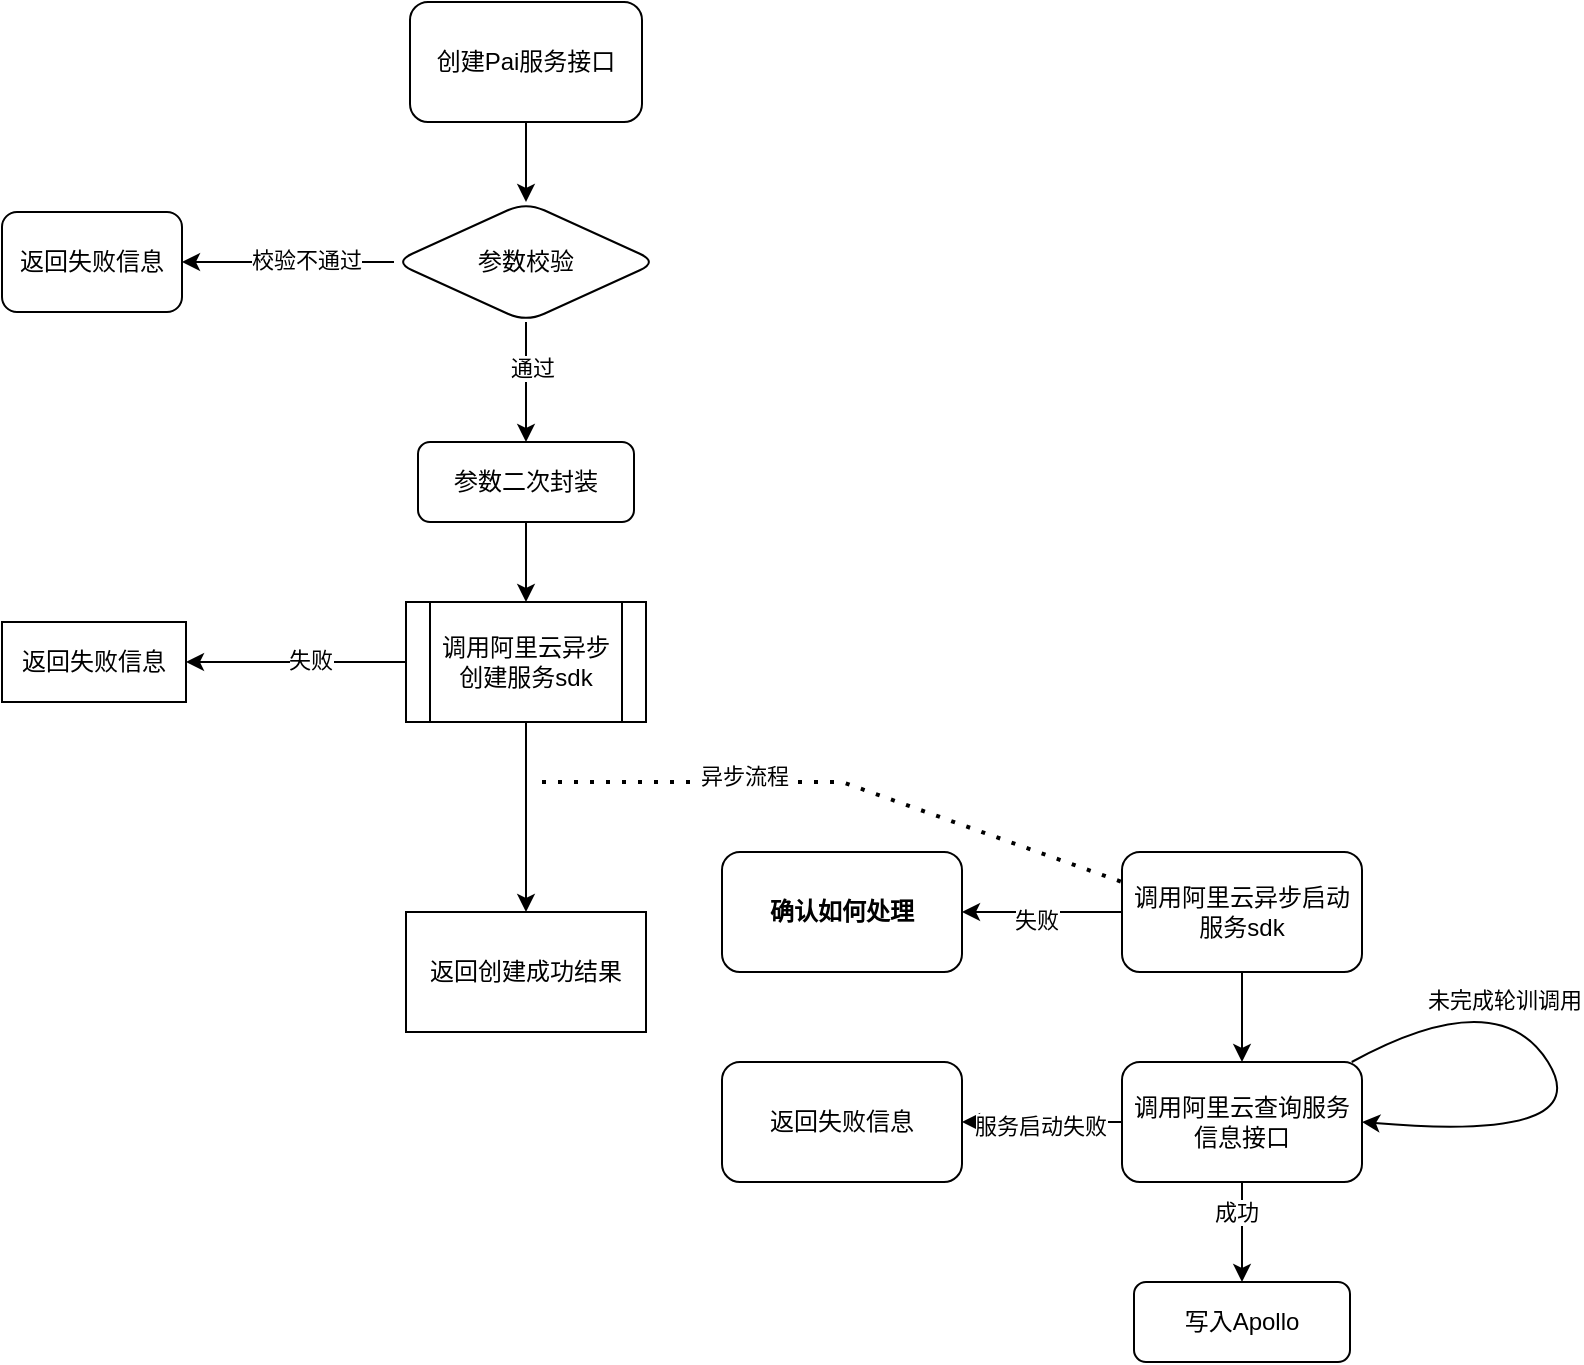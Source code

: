<mxfile version="24.7.7">
  <diagram name="第 1 页" id="3D8wCCYfvHKOLse7FX9S">
    <mxGraphModel dx="1026" dy="651" grid="1" gridSize="10" guides="1" tooltips="1" connect="1" arrows="1" fold="1" page="1" pageScale="1" pageWidth="827" pageHeight="1169" math="0" shadow="0">
      <root>
        <mxCell id="0" />
        <mxCell id="1" parent="0" />
        <mxCell id="6Ara_hWOSPcM3JgTyZOW-5" value="" style="edgeStyle=orthogonalEdgeStyle;rounded=0;orthogonalLoop=1;jettySize=auto;html=1;" edge="1" parent="1" source="6Ara_hWOSPcM3JgTyZOW-1" target="6Ara_hWOSPcM3JgTyZOW-4">
          <mxGeometry relative="1" as="geometry" />
        </mxCell>
        <mxCell id="6Ara_hWOSPcM3JgTyZOW-1" value="创建Pai服务接口" style="rounded=1;whiteSpace=wrap;html=1;" vertex="1" parent="1">
          <mxGeometry x="294" y="100" width="116" height="60" as="geometry" />
        </mxCell>
        <mxCell id="6Ara_hWOSPcM3JgTyZOW-7" value="" style="edgeStyle=orthogonalEdgeStyle;rounded=0;orthogonalLoop=1;jettySize=auto;html=1;" edge="1" parent="1" source="6Ara_hWOSPcM3JgTyZOW-4" target="6Ara_hWOSPcM3JgTyZOW-6">
          <mxGeometry relative="1" as="geometry" />
        </mxCell>
        <mxCell id="6Ara_hWOSPcM3JgTyZOW-8" value="校验不通过" style="edgeLabel;html=1;align=center;verticalAlign=middle;resizable=0;points=[];" vertex="1" connectable="0" parent="6Ara_hWOSPcM3JgTyZOW-7">
          <mxGeometry x="-0.163" y="-1" relative="1" as="geometry">
            <mxPoint as="offset" />
          </mxGeometry>
        </mxCell>
        <mxCell id="6Ara_hWOSPcM3JgTyZOW-10" value="" style="edgeStyle=orthogonalEdgeStyle;rounded=0;orthogonalLoop=1;jettySize=auto;html=1;" edge="1" parent="1" source="6Ara_hWOSPcM3JgTyZOW-4" target="6Ara_hWOSPcM3JgTyZOW-9">
          <mxGeometry relative="1" as="geometry" />
        </mxCell>
        <mxCell id="6Ara_hWOSPcM3JgTyZOW-11" value="通过" style="edgeLabel;html=1;align=center;verticalAlign=middle;resizable=0;points=[];" vertex="1" connectable="0" parent="6Ara_hWOSPcM3JgTyZOW-10">
          <mxGeometry x="-0.25" y="3" relative="1" as="geometry">
            <mxPoint as="offset" />
          </mxGeometry>
        </mxCell>
        <mxCell id="6Ara_hWOSPcM3JgTyZOW-4" value="参数校验" style="rhombus;whiteSpace=wrap;html=1;rounded=1;" vertex="1" parent="1">
          <mxGeometry x="286" y="200" width="132" height="60" as="geometry" />
        </mxCell>
        <mxCell id="6Ara_hWOSPcM3JgTyZOW-6" value="返回失败信息" style="whiteSpace=wrap;html=1;rounded=1;" vertex="1" parent="1">
          <mxGeometry x="90" y="205" width="90" height="50" as="geometry" />
        </mxCell>
        <mxCell id="6Ara_hWOSPcM3JgTyZOW-15" value="" style="edgeStyle=orthogonalEdgeStyle;rounded=0;orthogonalLoop=1;jettySize=auto;html=1;" edge="1" parent="1" source="6Ara_hWOSPcM3JgTyZOW-9" target="6Ara_hWOSPcM3JgTyZOW-16">
          <mxGeometry relative="1" as="geometry">
            <mxPoint x="352" y="420" as="targetPoint" />
          </mxGeometry>
        </mxCell>
        <mxCell id="6Ara_hWOSPcM3JgTyZOW-9" value="参数二次封装" style="whiteSpace=wrap;html=1;rounded=1;" vertex="1" parent="1">
          <mxGeometry x="298" y="320" width="108" height="40" as="geometry" />
        </mxCell>
        <mxCell id="6Ara_hWOSPcM3JgTyZOW-18" value="" style="edgeStyle=orthogonalEdgeStyle;rounded=0;orthogonalLoop=1;jettySize=auto;html=1;" edge="1" parent="1" source="6Ara_hWOSPcM3JgTyZOW-16" target="6Ara_hWOSPcM3JgTyZOW-17">
          <mxGeometry relative="1" as="geometry" />
        </mxCell>
        <mxCell id="6Ara_hWOSPcM3JgTyZOW-19" value="失败" style="edgeLabel;html=1;align=center;verticalAlign=middle;resizable=0;points=[];" vertex="1" connectable="0" parent="6Ara_hWOSPcM3JgTyZOW-18">
          <mxGeometry x="-0.125" y="-1" relative="1" as="geometry">
            <mxPoint as="offset" />
          </mxGeometry>
        </mxCell>
        <mxCell id="6Ara_hWOSPcM3JgTyZOW-44" value="" style="edgeStyle=orthogonalEdgeStyle;rounded=0;orthogonalLoop=1;jettySize=auto;html=1;" edge="1" parent="1" source="6Ara_hWOSPcM3JgTyZOW-16" target="6Ara_hWOSPcM3JgTyZOW-43">
          <mxGeometry relative="1" as="geometry" />
        </mxCell>
        <mxCell id="6Ara_hWOSPcM3JgTyZOW-16" value="调用阿里云异步创建服务sdk" style="shape=process;whiteSpace=wrap;html=1;backgroundOutline=1;" vertex="1" parent="1">
          <mxGeometry x="292" y="400" width="120" height="60" as="geometry" />
        </mxCell>
        <mxCell id="6Ara_hWOSPcM3JgTyZOW-17" value="返回失败信息" style="whiteSpace=wrap;html=1;" vertex="1" parent="1">
          <mxGeometry x="90" y="410" width="92" height="40" as="geometry" />
        </mxCell>
        <mxCell id="6Ara_hWOSPcM3JgTyZOW-24" value="" style="edgeStyle=orthogonalEdgeStyle;rounded=0;orthogonalLoop=1;jettySize=auto;html=1;" edge="1" parent="1" source="6Ara_hWOSPcM3JgTyZOW-20" target="6Ara_hWOSPcM3JgTyZOW-23">
          <mxGeometry relative="1" as="geometry" />
        </mxCell>
        <mxCell id="6Ara_hWOSPcM3JgTyZOW-25" value="失败" style="edgeLabel;html=1;align=center;verticalAlign=middle;resizable=0;points=[];" vertex="1" connectable="0" parent="6Ara_hWOSPcM3JgTyZOW-24">
          <mxGeometry x="0.075" y="4" relative="1" as="geometry">
            <mxPoint as="offset" />
          </mxGeometry>
        </mxCell>
        <mxCell id="6Ara_hWOSPcM3JgTyZOW-31" value="" style="edgeStyle=orthogonalEdgeStyle;rounded=0;orthogonalLoop=1;jettySize=auto;html=1;" edge="1" parent="1" source="6Ara_hWOSPcM3JgTyZOW-20" target="6Ara_hWOSPcM3JgTyZOW-30">
          <mxGeometry relative="1" as="geometry" />
        </mxCell>
        <mxCell id="6Ara_hWOSPcM3JgTyZOW-20" value="调用阿里云异步启动服务sdk" style="rounded=1;whiteSpace=wrap;html=1;" vertex="1" parent="1">
          <mxGeometry x="650" y="525" width="120" height="60" as="geometry" />
        </mxCell>
        <mxCell id="6Ara_hWOSPcM3JgTyZOW-23" value="&lt;b&gt;确认如何处理&lt;/b&gt;" style="whiteSpace=wrap;html=1;rounded=1;" vertex="1" parent="1">
          <mxGeometry x="450" y="525" width="120" height="60" as="geometry" />
        </mxCell>
        <mxCell id="6Ara_hWOSPcM3JgTyZOW-33" value="" style="edgeStyle=orthogonalEdgeStyle;rounded=0;orthogonalLoop=1;jettySize=auto;html=1;" edge="1" parent="1" source="6Ara_hWOSPcM3JgTyZOW-30" target="6Ara_hWOSPcM3JgTyZOW-32">
          <mxGeometry relative="1" as="geometry" />
        </mxCell>
        <mxCell id="6Ara_hWOSPcM3JgTyZOW-34" value="服务启动失败" style="edgeLabel;html=1;align=center;verticalAlign=middle;resizable=0;points=[];" vertex="1" connectable="0" parent="6Ara_hWOSPcM3JgTyZOW-33">
          <mxGeometry x="0.025" y="2" relative="1" as="geometry">
            <mxPoint as="offset" />
          </mxGeometry>
        </mxCell>
        <mxCell id="6Ara_hWOSPcM3JgTyZOW-38" value="" style="edgeStyle=orthogonalEdgeStyle;rounded=0;orthogonalLoop=1;jettySize=auto;html=1;" edge="1" parent="1" source="6Ara_hWOSPcM3JgTyZOW-30" target="6Ara_hWOSPcM3JgTyZOW-37">
          <mxGeometry relative="1" as="geometry" />
        </mxCell>
        <mxCell id="6Ara_hWOSPcM3JgTyZOW-39" value="成功" style="edgeLabel;html=1;align=center;verticalAlign=middle;resizable=0;points=[];" vertex="1" connectable="0" parent="6Ara_hWOSPcM3JgTyZOW-38">
          <mxGeometry x="-0.425" y="-3" relative="1" as="geometry">
            <mxPoint as="offset" />
          </mxGeometry>
        </mxCell>
        <mxCell id="6Ara_hWOSPcM3JgTyZOW-30" value="调用阿里云查询服务信息接口" style="whiteSpace=wrap;html=1;rounded=1;" vertex="1" parent="1">
          <mxGeometry x="650" y="630" width="120" height="60" as="geometry" />
        </mxCell>
        <mxCell id="6Ara_hWOSPcM3JgTyZOW-32" value="返回失败信息" style="whiteSpace=wrap;html=1;rounded=1;" vertex="1" parent="1">
          <mxGeometry x="450" y="630" width="120" height="60" as="geometry" />
        </mxCell>
        <mxCell id="6Ara_hWOSPcM3JgTyZOW-35" value="" style="curved=1;endArrow=classic;html=1;rounded=0;entryX=1;entryY=0.5;entryDx=0;entryDy=0;" edge="1" parent="1" source="6Ara_hWOSPcM3JgTyZOW-30" target="6Ara_hWOSPcM3JgTyZOW-30">
          <mxGeometry width="50" height="50" relative="1" as="geometry">
            <mxPoint x="748" y="540" as="sourcePoint" />
            <mxPoint x="798" y="490" as="targetPoint" />
            <Array as="points">
              <mxPoint x="838" y="590" />
              <mxPoint x="888" y="670" />
            </Array>
          </mxGeometry>
        </mxCell>
        <mxCell id="6Ara_hWOSPcM3JgTyZOW-36" value="未完成轮训调用" style="edgeLabel;html=1;align=center;verticalAlign=middle;resizable=0;points=[];" vertex="1" connectable="0" parent="6Ara_hWOSPcM3JgTyZOW-35">
          <mxGeometry x="-0.376" y="-2" relative="1" as="geometry">
            <mxPoint as="offset" />
          </mxGeometry>
        </mxCell>
        <mxCell id="6Ara_hWOSPcM3JgTyZOW-37" value="写入Apollo" style="whiteSpace=wrap;html=1;rounded=1;" vertex="1" parent="1">
          <mxGeometry x="656" y="740" width="108" height="40" as="geometry" />
        </mxCell>
        <mxCell id="6Ara_hWOSPcM3JgTyZOW-43" value="返回创建成功结果" style="rounded=0;whiteSpace=wrap;html=1;" vertex="1" parent="1">
          <mxGeometry x="292" y="555" width="120" height="60" as="geometry" />
        </mxCell>
        <mxCell id="6Ara_hWOSPcM3JgTyZOW-45" value="" style="endArrow=none;dashed=1;html=1;dashPattern=1 3;strokeWidth=2;rounded=0;entryX=0;entryY=0.25;entryDx=0;entryDy=0;" edge="1" parent="1" target="6Ara_hWOSPcM3JgTyZOW-20">
          <mxGeometry width="50" height="50" relative="1" as="geometry">
            <mxPoint x="360" y="490" as="sourcePoint" />
            <mxPoint x="440" y="670" as="targetPoint" />
            <Array as="points">
              <mxPoint x="510" y="490" />
            </Array>
          </mxGeometry>
        </mxCell>
        <mxCell id="6Ara_hWOSPcM3JgTyZOW-46" value="异步流程" style="edgeLabel;html=1;align=center;verticalAlign=middle;resizable=0;points=[];" vertex="1" connectable="0" parent="6Ara_hWOSPcM3JgTyZOW-45">
          <mxGeometry x="-0.324" y="3" relative="1" as="geometry">
            <mxPoint as="offset" />
          </mxGeometry>
        </mxCell>
      </root>
    </mxGraphModel>
  </diagram>
</mxfile>
